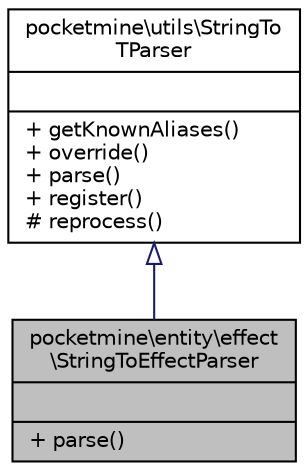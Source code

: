 digraph "pocketmine\entity\effect\StringToEffectParser"
{
 // INTERACTIVE_SVG=YES
 // LATEX_PDF_SIZE
  edge [fontname="Helvetica",fontsize="10",labelfontname="Helvetica",labelfontsize="10"];
  node [fontname="Helvetica",fontsize="10",shape=record];
  Node1 [label="{pocketmine\\entity\\effect\l\\StringToEffectParser\n||+ parse()\l}",height=0.2,width=0.4,color="black", fillcolor="grey75", style="filled", fontcolor="black",tooltip=" "];
  Node2 -> Node1 [dir="back",color="midnightblue",fontsize="10",style="solid",arrowtail="onormal",fontname="Helvetica"];
  Node2 [label="{pocketmine\\utils\\StringTo\lTParser\n||+ getKnownAliases()\l+ override()\l+ parse()\l+ register()\l# reprocess()\l}",height=0.2,width=0.4,color="black", fillcolor="white", style="filled",URL="$d7/d64/classpocketmine_1_1utils_1_1_string_to_t_parser.html",tooltip=" "];
}
